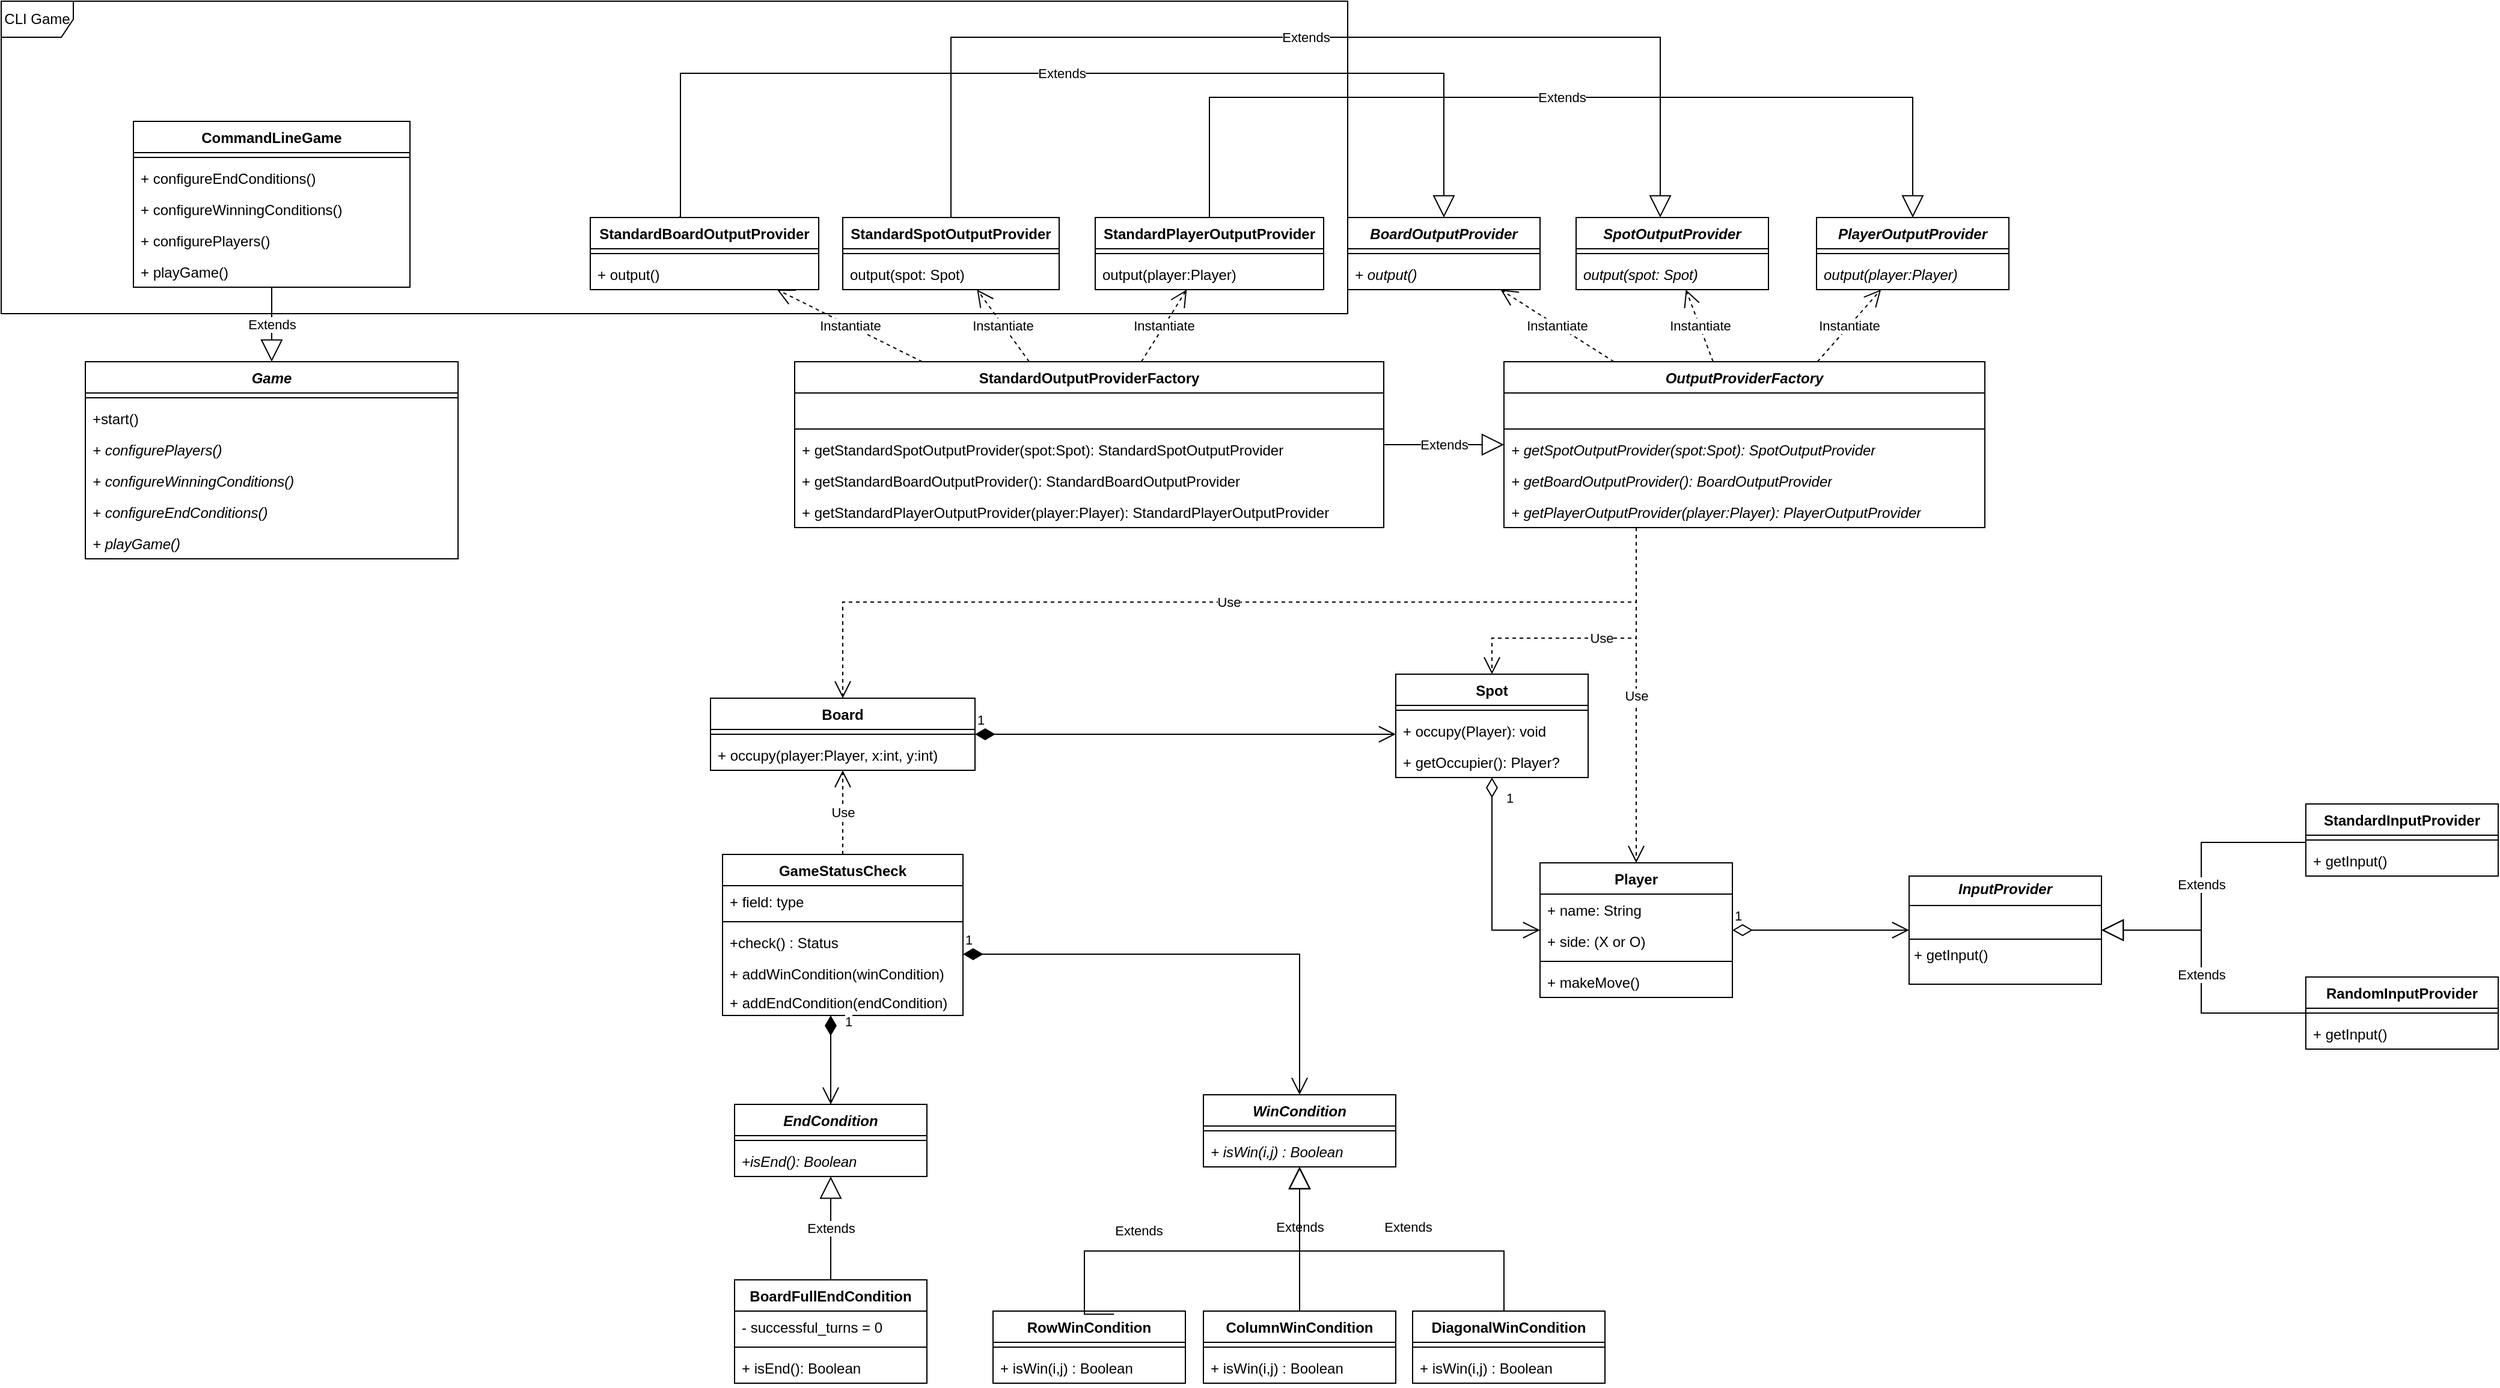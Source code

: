<mxfile version="28.2.5">
  <diagram name="Page-1" id="nBnB8ESOFdP3nqSMdFYE">
    <mxGraphModel dx="3145" dy="2549" grid="1" gridSize="10" guides="1" tooltips="1" connect="1" arrows="1" fold="1" page="1" pageScale="1" pageWidth="827" pageHeight="1169" math="0" shadow="0">
      <root>
        <mxCell id="0" />
        <mxCell id="1" parent="0" />
        <mxCell id="G8pX8vokH_YDN07invwG-1" value="Player" style="swimlane;fontStyle=1;align=center;verticalAlign=top;childLayout=stackLayout;horizontal=1;startSize=26;horizontalStack=0;resizeParent=1;resizeParentMax=0;resizeLast=0;collapsible=1;marginBottom=0;whiteSpace=wrap;html=1;" vertex="1" parent="1">
          <mxGeometry x="520" y="267" width="160" height="112" as="geometry" />
        </mxCell>
        <mxCell id="G8pX8vokH_YDN07invwG-133" value="+ name: String" style="text;strokeColor=none;fillColor=none;align=left;verticalAlign=top;spacingLeft=4;spacingRight=4;overflow=hidden;rotatable=0;points=[[0,0.5],[1,0.5]];portConstraint=eastwest;whiteSpace=wrap;html=1;" vertex="1" parent="G8pX8vokH_YDN07invwG-1">
          <mxGeometry y="26" width="160" height="26" as="geometry" />
        </mxCell>
        <mxCell id="G8pX8vokH_YDN07invwG-99" value="+ side: (X or O)" style="text;strokeColor=none;fillColor=none;align=left;verticalAlign=top;spacingLeft=4;spacingRight=4;overflow=hidden;rotatable=0;points=[[0,0.5],[1,0.5]];portConstraint=eastwest;whiteSpace=wrap;html=1;" vertex="1" parent="G8pX8vokH_YDN07invwG-1">
          <mxGeometry y="52" width="160" height="26" as="geometry" />
        </mxCell>
        <mxCell id="G8pX8vokH_YDN07invwG-3" value="" style="line;strokeWidth=1;fillColor=none;align=left;verticalAlign=middle;spacingTop=-1;spacingLeft=3;spacingRight=3;rotatable=0;labelPosition=right;points=[];portConstraint=eastwest;strokeColor=inherit;" vertex="1" parent="G8pX8vokH_YDN07invwG-1">
          <mxGeometry y="78" width="160" height="8" as="geometry" />
        </mxCell>
        <mxCell id="G8pX8vokH_YDN07invwG-4" value="+ makeMove()" style="text;strokeColor=none;fillColor=none;align=left;verticalAlign=top;spacingLeft=4;spacingRight=4;overflow=hidden;rotatable=0;points=[[0,0.5],[1,0.5]];portConstraint=eastwest;whiteSpace=wrap;html=1;" vertex="1" parent="G8pX8vokH_YDN07invwG-1">
          <mxGeometry y="86" width="160" height="26" as="geometry" />
        </mxCell>
        <mxCell id="G8pX8vokH_YDN07invwG-5" value="Board" style="swimlane;fontStyle=1;align=center;verticalAlign=top;childLayout=stackLayout;horizontal=1;startSize=26;horizontalStack=0;resizeParent=1;resizeParentMax=0;resizeLast=0;collapsible=1;marginBottom=0;whiteSpace=wrap;html=1;" vertex="1" parent="1">
          <mxGeometry x="-170" y="130" width="220" height="60" as="geometry" />
        </mxCell>
        <mxCell id="G8pX8vokH_YDN07invwG-7" value="" style="line;strokeWidth=1;fillColor=none;align=left;verticalAlign=middle;spacingTop=-1;spacingLeft=3;spacingRight=3;rotatable=0;labelPosition=right;points=[];portConstraint=eastwest;strokeColor=inherit;" vertex="1" parent="G8pX8vokH_YDN07invwG-5">
          <mxGeometry y="26" width="220" height="8" as="geometry" />
        </mxCell>
        <mxCell id="G8pX8vokH_YDN07invwG-8" value="+ occupy(player:Player, x:int, y:int)&amp;nbsp;" style="text;strokeColor=none;fillColor=none;align=left;verticalAlign=top;spacingLeft=4;spacingRight=4;overflow=hidden;rotatable=0;points=[[0,0.5],[1,0.5]];portConstraint=eastwest;whiteSpace=wrap;html=1;" vertex="1" parent="G8pX8vokH_YDN07invwG-5">
          <mxGeometry y="34" width="220" height="26" as="geometry" />
        </mxCell>
        <mxCell id="G8pX8vokH_YDN07invwG-9" value="Spot" style="swimlane;fontStyle=1;align=center;verticalAlign=top;childLayout=stackLayout;horizontal=1;startSize=26;horizontalStack=0;resizeParent=1;resizeParentMax=0;resizeLast=0;collapsible=1;marginBottom=0;whiteSpace=wrap;html=1;" vertex="1" parent="1">
          <mxGeometry x="400" y="110" width="160" height="86" as="geometry" />
        </mxCell>
        <mxCell id="G8pX8vokH_YDN07invwG-11" value="" style="line;strokeWidth=1;fillColor=none;align=left;verticalAlign=middle;spacingTop=-1;spacingLeft=3;spacingRight=3;rotatable=0;labelPosition=right;points=[];portConstraint=eastwest;strokeColor=inherit;" vertex="1" parent="G8pX8vokH_YDN07invwG-9">
          <mxGeometry y="26" width="160" height="8" as="geometry" />
        </mxCell>
        <mxCell id="G8pX8vokH_YDN07invwG-12" value="+ occupy(Player): void" style="text;strokeColor=none;fillColor=none;align=left;verticalAlign=top;spacingLeft=4;spacingRight=4;overflow=hidden;rotatable=0;points=[[0,0.5],[1,0.5]];portConstraint=eastwest;whiteSpace=wrap;html=1;" vertex="1" parent="G8pX8vokH_YDN07invwG-9">
          <mxGeometry y="34" width="160" height="26" as="geometry" />
        </mxCell>
        <mxCell id="G8pX8vokH_YDN07invwG-92" value="+ getOccupier(): Player?" style="text;strokeColor=none;fillColor=none;align=left;verticalAlign=top;spacingLeft=4;spacingRight=4;overflow=hidden;rotatable=0;points=[[0,0.5],[1,0.5]];portConstraint=eastwest;whiteSpace=wrap;html=1;" vertex="1" parent="G8pX8vokH_YDN07invwG-9">
          <mxGeometry y="60" width="160" height="26" as="geometry" />
        </mxCell>
        <mxCell id="G8pX8vokH_YDN07invwG-30" value="1" style="endArrow=open;html=1;endSize=12;startArrow=diamondThin;startSize=14;startFill=1;edgeStyle=orthogonalEdgeStyle;align=left;verticalAlign=bottom;rounded=0;" edge="1" parent="1" source="G8pX8vokH_YDN07invwG-5" target="G8pX8vokH_YDN07invwG-9">
          <mxGeometry x="-1" y="3" relative="1" as="geometry">
            <mxPoint x="364" y="70" as="sourcePoint" />
            <mxPoint x="524" y="70" as="targetPoint" />
            <Array as="points">
              <mxPoint x="490" y="160" />
              <mxPoint x="490" y="160" />
            </Array>
          </mxGeometry>
        </mxCell>
        <mxCell id="G8pX8vokH_YDN07invwG-33" value="1" style="endArrow=open;html=1;endSize=12;startArrow=diamondThin;startSize=14;startFill=0;edgeStyle=orthogonalEdgeStyle;align=left;verticalAlign=bottom;rounded=0;" edge="1" parent="1" source="G8pX8vokH_YDN07invwG-9" target="G8pX8vokH_YDN07invwG-1">
          <mxGeometry x="-0.691" y="10" relative="1" as="geometry">
            <mxPoint x="230" y="-102" as="sourcePoint" />
            <mxPoint x="390" y="-102" as="targetPoint" />
            <Array as="points">
              <mxPoint x="480" y="323" />
            </Array>
            <mxPoint as="offset" />
          </mxGeometry>
        </mxCell>
        <mxCell id="G8pX8vokH_YDN07invwG-72" value="&lt;i&gt;WinCondition&lt;/i&gt;" style="swimlane;fontStyle=1;align=center;verticalAlign=top;childLayout=stackLayout;horizontal=1;startSize=26;horizontalStack=0;resizeParent=1;resizeParentMax=0;resizeLast=0;collapsible=1;marginBottom=0;whiteSpace=wrap;html=1;" vertex="1" parent="1">
          <mxGeometry x="240" y="460" width="160" height="60" as="geometry" />
        </mxCell>
        <mxCell id="G8pX8vokH_YDN07invwG-73" value="" style="line;strokeWidth=1;fillColor=none;align=left;verticalAlign=middle;spacingTop=-1;spacingLeft=3;spacingRight=3;rotatable=0;labelPosition=right;points=[];portConstraint=eastwest;strokeColor=inherit;" vertex="1" parent="G8pX8vokH_YDN07invwG-72">
          <mxGeometry y="26" width="160" height="8" as="geometry" />
        </mxCell>
        <mxCell id="G8pX8vokH_YDN07invwG-74" value="&lt;i&gt;+ isWin(i,j) : Boolean&lt;/i&gt;" style="text;strokeColor=none;fillColor=none;align=left;verticalAlign=top;spacingLeft=4;spacingRight=4;overflow=hidden;rotatable=0;points=[[0,0.5],[1,0.5]];portConstraint=eastwest;whiteSpace=wrap;html=1;" vertex="1" parent="G8pX8vokH_YDN07invwG-72">
          <mxGeometry y="34" width="160" height="26" as="geometry" />
        </mxCell>
        <mxCell id="G8pX8vokH_YDN07invwG-75" value="RowWinCondition" style="swimlane;fontStyle=1;align=center;verticalAlign=top;childLayout=stackLayout;horizontal=1;startSize=26;horizontalStack=0;resizeParent=1;resizeParentMax=0;resizeLast=0;collapsible=1;marginBottom=0;whiteSpace=wrap;html=1;" vertex="1" parent="1">
          <mxGeometry x="65" y="640" width="160" height="60" as="geometry" />
        </mxCell>
        <mxCell id="G8pX8vokH_YDN07invwG-76" value="" style="line;strokeWidth=1;fillColor=none;align=left;verticalAlign=middle;spacingTop=-1;spacingLeft=3;spacingRight=3;rotatable=0;labelPosition=right;points=[];portConstraint=eastwest;strokeColor=inherit;" vertex="1" parent="G8pX8vokH_YDN07invwG-75">
          <mxGeometry y="26" width="160" height="8" as="geometry" />
        </mxCell>
        <mxCell id="G8pX8vokH_YDN07invwG-77" value="+ isWin(i,j) : Boolean" style="text;strokeColor=none;fillColor=none;align=left;verticalAlign=top;spacingLeft=4;spacingRight=4;overflow=hidden;rotatable=0;points=[[0,0.5],[1,0.5]];portConstraint=eastwest;whiteSpace=wrap;html=1;" vertex="1" parent="G8pX8vokH_YDN07invwG-75">
          <mxGeometry y="34" width="160" height="26" as="geometry" />
        </mxCell>
        <mxCell id="G8pX8vokH_YDN07invwG-78" value="ColumnWinCondition" style="swimlane;fontStyle=1;align=center;verticalAlign=top;childLayout=stackLayout;horizontal=1;startSize=26;horizontalStack=0;resizeParent=1;resizeParentMax=0;resizeLast=0;collapsible=1;marginBottom=0;whiteSpace=wrap;html=1;" vertex="1" parent="1">
          <mxGeometry x="240" y="640" width="160" height="60" as="geometry" />
        </mxCell>
        <mxCell id="G8pX8vokH_YDN07invwG-79" value="" style="line;strokeWidth=1;fillColor=none;align=left;verticalAlign=middle;spacingTop=-1;spacingLeft=3;spacingRight=3;rotatable=0;labelPosition=right;points=[];portConstraint=eastwest;strokeColor=inherit;" vertex="1" parent="G8pX8vokH_YDN07invwG-78">
          <mxGeometry y="26" width="160" height="8" as="geometry" />
        </mxCell>
        <mxCell id="G8pX8vokH_YDN07invwG-80" value="+ isWin(i,j) : Boolean" style="text;strokeColor=none;fillColor=none;align=left;verticalAlign=top;spacingLeft=4;spacingRight=4;overflow=hidden;rotatable=0;points=[[0,0.5],[1,0.5]];portConstraint=eastwest;whiteSpace=wrap;html=1;" vertex="1" parent="G8pX8vokH_YDN07invwG-78">
          <mxGeometry y="34" width="160" height="26" as="geometry" />
        </mxCell>
        <mxCell id="G8pX8vokH_YDN07invwG-81" value="DiagonalWinCondition" style="swimlane;fontStyle=1;align=center;verticalAlign=top;childLayout=stackLayout;horizontal=1;startSize=26;horizontalStack=0;resizeParent=1;resizeParentMax=0;resizeLast=0;collapsible=1;marginBottom=0;whiteSpace=wrap;html=1;" vertex="1" parent="1">
          <mxGeometry x="414" y="640" width="160" height="60" as="geometry" />
        </mxCell>
        <mxCell id="G8pX8vokH_YDN07invwG-82" value="" style="line;strokeWidth=1;fillColor=none;align=left;verticalAlign=middle;spacingTop=-1;spacingLeft=3;spacingRight=3;rotatable=0;labelPosition=right;points=[];portConstraint=eastwest;strokeColor=inherit;" vertex="1" parent="G8pX8vokH_YDN07invwG-81">
          <mxGeometry y="26" width="160" height="8" as="geometry" />
        </mxCell>
        <mxCell id="G8pX8vokH_YDN07invwG-83" value="+ isWin(i,j) : Boolean" style="text;strokeColor=none;fillColor=none;align=left;verticalAlign=top;spacingLeft=4;spacingRight=4;overflow=hidden;rotatable=0;points=[[0,0.5],[1,0.5]];portConstraint=eastwest;whiteSpace=wrap;html=1;" vertex="1" parent="G8pX8vokH_YDN07invwG-81">
          <mxGeometry y="34" width="160" height="26" as="geometry" />
        </mxCell>
        <mxCell id="G8pX8vokH_YDN07invwG-84" value="Extends" style="endArrow=block;endSize=16;endFill=0;html=1;rounded=0;edgeStyle=orthogonalEdgeStyle;" edge="1" parent="1" source="G8pX8vokH_YDN07invwG-81" target="G8pX8vokH_YDN07invwG-72">
          <mxGeometry x="-0.103" y="-20" width="160" relative="1" as="geometry">
            <mxPoint x="390" y="570" as="sourcePoint" />
            <mxPoint x="550" y="570" as="targetPoint" />
            <Array as="points">
              <mxPoint x="490" y="590" />
              <mxPoint x="320" y="590" />
            </Array>
            <mxPoint as="offset" />
          </mxGeometry>
        </mxCell>
        <mxCell id="G8pX8vokH_YDN07invwG-85" value="Extends" style="endArrow=block;endSize=16;endFill=0;html=1;rounded=0;edgeStyle=orthogonalEdgeStyle;" edge="1" parent="1" source="G8pX8vokH_YDN07invwG-78" target="G8pX8vokH_YDN07invwG-72">
          <mxGeometry x="0.167" width="160" relative="1" as="geometry">
            <mxPoint x="571" y="640" as="sourcePoint" />
            <mxPoint x="440" y="540" as="targetPoint" />
            <mxPoint as="offset" />
          </mxGeometry>
        </mxCell>
        <mxCell id="G8pX8vokH_YDN07invwG-86" value="Extends" style="endArrow=block;endSize=16;endFill=0;html=1;rounded=0;exitX=0.629;exitY=0.044;exitDx=0;exitDy=0;exitPerimeter=0;edgeStyle=orthogonalEdgeStyle;" edge="1" parent="1" source="G8pX8vokH_YDN07invwG-75" target="G8pX8vokH_YDN07invwG-72">
          <mxGeometry x="-0.249" y="17" width="160" relative="1" as="geometry">
            <mxPoint x="321" y="680" as="sourcePoint" />
            <mxPoint x="190" y="580" as="targetPoint" />
            <Array as="points">
              <mxPoint x="141" y="590" />
              <mxPoint x="320" y="590" />
            </Array>
            <mxPoint as="offset" />
          </mxGeometry>
        </mxCell>
        <mxCell id="G8pX8vokH_YDN07invwG-100" value="GameStatusCheck" style="swimlane;fontStyle=1;align=center;verticalAlign=top;childLayout=stackLayout;horizontal=1;startSize=26;horizontalStack=0;resizeParent=1;resizeParentMax=0;resizeLast=0;collapsible=1;marginBottom=0;whiteSpace=wrap;html=1;" vertex="1" parent="1">
          <mxGeometry x="-160" y="260" width="200" height="134" as="geometry" />
        </mxCell>
        <mxCell id="G8pX8vokH_YDN07invwG-101" value="+ field: type" style="text;strokeColor=none;fillColor=none;align=left;verticalAlign=top;spacingLeft=4;spacingRight=4;overflow=hidden;rotatable=0;points=[[0,0.5],[1,0.5]];portConstraint=eastwest;whiteSpace=wrap;html=1;" vertex="1" parent="G8pX8vokH_YDN07invwG-100">
          <mxGeometry y="26" width="200" height="26" as="geometry" />
        </mxCell>
        <mxCell id="G8pX8vokH_YDN07invwG-102" value="" style="line;strokeWidth=1;fillColor=none;align=left;verticalAlign=middle;spacingTop=-1;spacingLeft=3;spacingRight=3;rotatable=0;labelPosition=right;points=[];portConstraint=eastwest;strokeColor=inherit;" vertex="1" parent="G8pX8vokH_YDN07invwG-100">
          <mxGeometry y="52" width="200" height="8" as="geometry" />
        </mxCell>
        <mxCell id="G8pX8vokH_YDN07invwG-103" value="+check() : Status" style="text;strokeColor=none;fillColor=none;align=left;verticalAlign=top;spacingLeft=4;spacingRight=4;overflow=hidden;rotatable=0;points=[[0,0.5],[1,0.5]];portConstraint=eastwest;whiteSpace=wrap;html=1;" vertex="1" parent="G8pX8vokH_YDN07invwG-100">
          <mxGeometry y="60" width="200" height="26" as="geometry" />
        </mxCell>
        <mxCell id="G8pX8vokH_YDN07invwG-112" value="+ addWinCondition(winCondition)" style="text;strokeColor=none;fillColor=none;align=left;verticalAlign=top;spacingLeft=4;spacingRight=4;overflow=hidden;rotatable=0;points=[[0,0.5],[1,0.5]];portConstraint=eastwest;whiteSpace=wrap;html=1;" vertex="1" parent="G8pX8vokH_YDN07invwG-100">
          <mxGeometry y="86" width="200" height="24" as="geometry" />
        </mxCell>
        <mxCell id="G8pX8vokH_YDN07invwG-113" value="+ addEndCondition(endCondition)" style="text;strokeColor=none;fillColor=none;align=left;verticalAlign=top;spacingLeft=4;spacingRight=4;overflow=hidden;rotatable=0;points=[[0,0.5],[1,0.5]];portConstraint=eastwest;whiteSpace=wrap;html=1;" vertex="1" parent="G8pX8vokH_YDN07invwG-100">
          <mxGeometry y="110" width="200" height="24" as="geometry" />
        </mxCell>
        <mxCell id="G8pX8vokH_YDN07invwG-104" value="1" style="endArrow=open;html=1;endSize=12;startArrow=diamondThin;startSize=14;startFill=1;edgeStyle=orthogonalEdgeStyle;align=left;verticalAlign=bottom;rounded=0;" edge="1" parent="1" source="G8pX8vokH_YDN07invwG-100" target="G8pX8vokH_YDN07invwG-72">
          <mxGeometry x="-1" y="3" relative="1" as="geometry">
            <mxPoint x="500" y="690" as="sourcePoint" />
            <mxPoint x="660" y="690" as="targetPoint" />
            <Array as="points">
              <mxPoint x="320" y="343" />
            </Array>
          </mxGeometry>
        </mxCell>
        <mxCell id="G8pX8vokH_YDN07invwG-105" value="&lt;i&gt;EndCondition&lt;/i&gt;" style="swimlane;fontStyle=1;align=center;verticalAlign=top;childLayout=stackLayout;horizontal=1;startSize=26;horizontalStack=0;resizeParent=1;resizeParentMax=0;resizeLast=0;collapsible=1;marginBottom=0;whiteSpace=wrap;html=1;" vertex="1" parent="1">
          <mxGeometry x="-150" y="468" width="160" height="60" as="geometry" />
        </mxCell>
        <mxCell id="G8pX8vokH_YDN07invwG-107" value="" style="line;strokeWidth=1;fillColor=none;align=left;verticalAlign=middle;spacingTop=-1;spacingLeft=3;spacingRight=3;rotatable=0;labelPosition=right;points=[];portConstraint=eastwest;strokeColor=inherit;" vertex="1" parent="G8pX8vokH_YDN07invwG-105">
          <mxGeometry y="26" width="160" height="8" as="geometry" />
        </mxCell>
        <mxCell id="G8pX8vokH_YDN07invwG-108" value="&lt;i&gt;+isEnd(): Boolean&lt;/i&gt;" style="text;strokeColor=none;fillColor=none;align=left;verticalAlign=top;spacingLeft=4;spacingRight=4;overflow=hidden;rotatable=0;points=[[0,0.5],[1,0.5]];portConstraint=eastwest;whiteSpace=wrap;html=1;" vertex="1" parent="G8pX8vokH_YDN07invwG-105">
          <mxGeometry y="34" width="160" height="26" as="geometry" />
        </mxCell>
        <mxCell id="G8pX8vokH_YDN07invwG-109" value="1" style="endArrow=open;html=1;endSize=12;startArrow=diamondThin;startSize=14;startFill=1;edgeStyle=orthogonalEdgeStyle;align=left;verticalAlign=bottom;rounded=0;" edge="1" parent="1" target="G8pX8vokH_YDN07invwG-105">
          <mxGeometry x="-0.589" y="10" relative="1" as="geometry">
            <mxPoint x="-70" y="394" as="sourcePoint" />
            <mxPoint x="260" y="310" as="targetPoint" />
            <Array as="points">
              <mxPoint x="-70" y="440" />
              <mxPoint x="-70" y="440" />
            </Array>
            <mxPoint y="-1" as="offset" />
          </mxGeometry>
        </mxCell>
        <mxCell id="G8pX8vokH_YDN07invwG-114" value="Use" style="endArrow=open;endSize=12;dashed=1;html=1;rounded=0;edgeStyle=orthogonalEdgeStyle;" edge="1" parent="1" source="G8pX8vokH_YDN07invwG-100" target="G8pX8vokH_YDN07invwG-5">
          <mxGeometry width="160" relative="1" as="geometry">
            <mxPoint x="-160" y="240" as="sourcePoint" />
            <mxPoint x="570" y="550" as="targetPoint" />
            <Array as="points" />
          </mxGeometry>
        </mxCell>
        <mxCell id="G8pX8vokH_YDN07invwG-116" value="BoardFullEndCondition" style="swimlane;fontStyle=1;align=center;verticalAlign=top;childLayout=stackLayout;horizontal=1;startSize=26;horizontalStack=0;resizeParent=1;resizeParentMax=0;resizeLast=0;collapsible=1;marginBottom=0;whiteSpace=wrap;html=1;" vertex="1" parent="1">
          <mxGeometry x="-150" y="614" width="160" height="86" as="geometry" />
        </mxCell>
        <mxCell id="G8pX8vokH_YDN07invwG-120" value="- successful_turns = 0" style="text;strokeColor=none;fillColor=none;align=left;verticalAlign=top;spacingLeft=4;spacingRight=4;overflow=hidden;rotatable=0;points=[[0,0.5],[1,0.5]];portConstraint=eastwest;whiteSpace=wrap;html=1;" vertex="1" parent="G8pX8vokH_YDN07invwG-116">
          <mxGeometry y="26" width="160" height="26" as="geometry" />
        </mxCell>
        <mxCell id="G8pX8vokH_YDN07invwG-118" value="" style="line;strokeWidth=1;fillColor=none;align=left;verticalAlign=middle;spacingTop=-1;spacingLeft=3;spacingRight=3;rotatable=0;labelPosition=right;points=[];portConstraint=eastwest;strokeColor=inherit;" vertex="1" parent="G8pX8vokH_YDN07invwG-116">
          <mxGeometry y="52" width="160" height="8" as="geometry" />
        </mxCell>
        <mxCell id="G8pX8vokH_YDN07invwG-119" value="+ isEnd(): Boolean" style="text;strokeColor=none;fillColor=none;align=left;verticalAlign=top;spacingLeft=4;spacingRight=4;overflow=hidden;rotatable=0;points=[[0,0.5],[1,0.5]];portConstraint=eastwest;whiteSpace=wrap;html=1;" vertex="1" parent="G8pX8vokH_YDN07invwG-116">
          <mxGeometry y="60" width="160" height="26" as="geometry" />
        </mxCell>
        <mxCell id="G8pX8vokH_YDN07invwG-121" value="Extends" style="endArrow=block;endSize=16;endFill=0;html=1;rounded=0;" edge="1" parent="1" source="G8pX8vokH_YDN07invwG-116" target="G8pX8vokH_YDN07invwG-105">
          <mxGeometry width="160" relative="1" as="geometry">
            <mxPoint x="-34" y="808" as="sourcePoint" />
            <mxPoint x="-140" y="708" as="targetPoint" />
          </mxGeometry>
        </mxCell>
        <mxCell id="G8pX8vokH_YDN07invwG-122" value="&lt;p style=&quot;margin:0px;margin-top:4px;text-align:center;&quot;&gt;&lt;b&gt;&lt;i&gt;InputProvider&lt;/i&gt;&lt;/b&gt;&lt;/p&gt;&lt;hr size=&quot;1&quot; style=&quot;border-style:solid;&quot;&gt;&lt;p style=&quot;margin:0px;margin-left:4px;&quot;&gt;&lt;br&gt;&lt;/p&gt;&lt;hr size=&quot;1&quot; style=&quot;border-style:solid;&quot;&gt;&lt;p style=&quot;margin:0px;margin-left:4px;&quot;&gt;+ getInput()&lt;/p&gt;" style="verticalAlign=top;align=left;overflow=fill;html=1;whiteSpace=wrap;" vertex="1" parent="1">
          <mxGeometry x="827" y="278" width="160" height="90" as="geometry" />
        </mxCell>
        <mxCell id="G8pX8vokH_YDN07invwG-123" value="1" style="endArrow=open;html=1;endSize=12;startArrow=diamondThin;startSize=14;startFill=0;edgeStyle=orthogonalEdgeStyle;align=left;verticalAlign=bottom;rounded=0;" edge="1" parent="1" source="G8pX8vokH_YDN07invwG-1" target="G8pX8vokH_YDN07invwG-122">
          <mxGeometry x="-1" y="3" relative="1" as="geometry">
            <mxPoint x="440" y="430" as="sourcePoint" />
            <mxPoint x="600" y="430" as="targetPoint" />
          </mxGeometry>
        </mxCell>
        <mxCell id="G8pX8vokH_YDN07invwG-126" value="Extends" style="endArrow=block;endSize=16;endFill=0;html=1;rounded=0;edgeStyle=orthogonalEdgeStyle;" edge="1" parent="1" source="G8pX8vokH_YDN07invwG-211" target="G8pX8vokH_YDN07invwG-122">
          <mxGeometry width="160" relative="1" as="geometry">
            <mxPoint x="1190" y="210" as="sourcePoint" />
            <mxPoint x="1020" y="314.0" as="targetPoint" />
            <Array as="points">
              <mxPoint x="1070" y="250" />
              <mxPoint x="1070" y="323" />
            </Array>
          </mxGeometry>
        </mxCell>
        <mxCell id="G8pX8vokH_YDN07invwG-127" value="RandomInputProvider" style="swimlane;fontStyle=1;align=center;verticalAlign=top;childLayout=stackLayout;horizontal=1;startSize=26;horizontalStack=0;resizeParent=1;resizeParentMax=0;resizeLast=0;collapsible=1;marginBottom=0;whiteSpace=wrap;html=1;" vertex="1" parent="1">
          <mxGeometry x="1157" y="362" width="160" height="60" as="geometry" />
        </mxCell>
        <mxCell id="G8pX8vokH_YDN07invwG-129" value="" style="line;strokeWidth=1;fillColor=none;align=left;verticalAlign=middle;spacingTop=-1;spacingLeft=3;spacingRight=3;rotatable=0;labelPosition=right;points=[];portConstraint=eastwest;strokeColor=inherit;" vertex="1" parent="G8pX8vokH_YDN07invwG-127">
          <mxGeometry y="26" width="160" height="8" as="geometry" />
        </mxCell>
        <mxCell id="G8pX8vokH_YDN07invwG-130" value="+ getInput()" style="text;strokeColor=none;fillColor=none;align=left;verticalAlign=top;spacingLeft=4;spacingRight=4;overflow=hidden;rotatable=0;points=[[0,0.5],[1,0.5]];portConstraint=eastwest;whiteSpace=wrap;html=1;" vertex="1" parent="G8pX8vokH_YDN07invwG-127">
          <mxGeometry y="34" width="160" height="26" as="geometry" />
        </mxCell>
        <mxCell id="G8pX8vokH_YDN07invwG-131" value="Extends" style="endArrow=block;endSize=16;endFill=0;html=1;rounded=0;edgeStyle=orthogonalEdgeStyle;" edge="1" parent="1" source="G8pX8vokH_YDN07invwG-127" target="G8pX8vokH_YDN07invwG-122">
          <mxGeometry width="160" relative="1" as="geometry">
            <mxPoint x="1151" y="220" as="sourcePoint" />
            <mxPoint x="1047" y="288" as="targetPoint" />
            <Array as="points">
              <mxPoint x="1070" y="392" />
              <mxPoint x="1070" y="323" />
            </Array>
          </mxGeometry>
        </mxCell>
        <mxCell id="G8pX8vokH_YDN07invwG-158" value="&lt;i&gt;OutputProviderFactory&lt;/i&gt;" style="swimlane;fontStyle=1;align=center;verticalAlign=top;childLayout=stackLayout;horizontal=1;startSize=26;horizontalStack=0;resizeParent=1;resizeParentMax=0;resizeLast=0;collapsible=1;marginBottom=0;whiteSpace=wrap;html=1;" vertex="1" parent="1">
          <mxGeometry x="490" y="-150" width="400" height="138" as="geometry" />
        </mxCell>
        <mxCell id="G8pX8vokH_YDN07invwG-159" value="&lt;div&gt;&lt;br&gt;&lt;/div&gt;" style="text;strokeColor=none;fillColor=none;align=left;verticalAlign=top;spacingLeft=4;spacingRight=4;overflow=hidden;rotatable=0;points=[[0,0.5],[1,0.5]];portConstraint=eastwest;whiteSpace=wrap;html=1;" vertex="1" parent="G8pX8vokH_YDN07invwG-158">
          <mxGeometry y="26" width="400" height="26" as="geometry" />
        </mxCell>
        <mxCell id="G8pX8vokH_YDN07invwG-160" value="" style="line;strokeWidth=1;fillColor=none;align=left;verticalAlign=middle;spacingTop=-1;spacingLeft=3;spacingRight=3;rotatable=0;labelPosition=right;points=[];portConstraint=eastwest;strokeColor=inherit;" vertex="1" parent="G8pX8vokH_YDN07invwG-158">
          <mxGeometry y="52" width="400" height="8" as="geometry" />
        </mxCell>
        <mxCell id="G8pX8vokH_YDN07invwG-161" value="&lt;i&gt;+ getSpotOutputProvider(spot:Spot): SpotOutputProvider&lt;/i&gt;" style="text;strokeColor=none;fillColor=none;align=left;verticalAlign=top;spacingLeft=4;spacingRight=4;overflow=hidden;rotatable=0;points=[[0,0.5],[1,0.5]];portConstraint=eastwest;whiteSpace=wrap;html=1;" vertex="1" parent="G8pX8vokH_YDN07invwG-158">
          <mxGeometry y="60" width="400" height="26" as="geometry" />
        </mxCell>
        <mxCell id="G8pX8vokH_YDN07invwG-162" value="&lt;i&gt;+ getBoardOutputProvider(): BoardOutputProvider&lt;/i&gt;" style="text;strokeColor=none;fillColor=none;align=left;verticalAlign=top;spacingLeft=4;spacingRight=4;overflow=hidden;rotatable=0;points=[[0,0.5],[1,0.5]];portConstraint=eastwest;whiteSpace=wrap;html=1;" vertex="1" parent="G8pX8vokH_YDN07invwG-158">
          <mxGeometry y="86" width="400" height="26" as="geometry" />
        </mxCell>
        <mxCell id="G8pX8vokH_YDN07invwG-163" value="&lt;i&gt;+ getPlayerOutputProvider(player:Player): PlayerOutputProvider&lt;/i&gt;" style="text;strokeColor=none;fillColor=none;align=left;verticalAlign=top;spacingLeft=4;spacingRight=4;overflow=hidden;rotatable=0;points=[[0,0.5],[1,0.5]];portConstraint=eastwest;whiteSpace=wrap;html=1;" vertex="1" parent="G8pX8vokH_YDN07invwG-158">
          <mxGeometry y="112" width="400" height="26" as="geometry" />
        </mxCell>
        <mxCell id="G8pX8vokH_YDN07invwG-164" value="&lt;i&gt;BoardOutputProvider&lt;/i&gt;" style="swimlane;fontStyle=1;align=center;verticalAlign=top;childLayout=stackLayout;horizontal=1;startSize=26;horizontalStack=0;resizeParent=1;resizeParentMax=0;resizeLast=0;collapsible=1;marginBottom=0;whiteSpace=wrap;html=1;" vertex="1" parent="1">
          <mxGeometry x="360" y="-270" width="160" height="60" as="geometry" />
        </mxCell>
        <mxCell id="G8pX8vokH_YDN07invwG-165" value="" style="line;strokeWidth=1;fillColor=none;align=left;verticalAlign=middle;spacingTop=-1;spacingLeft=3;spacingRight=3;rotatable=0;labelPosition=right;points=[];portConstraint=eastwest;strokeColor=inherit;" vertex="1" parent="G8pX8vokH_YDN07invwG-164">
          <mxGeometry y="26" width="160" height="8" as="geometry" />
        </mxCell>
        <mxCell id="G8pX8vokH_YDN07invwG-166" value="+ output()" style="text;strokeColor=none;fillColor=none;align=left;verticalAlign=top;spacingLeft=4;spacingRight=4;overflow=hidden;rotatable=0;points=[[0,0.5],[1,0.5]];portConstraint=eastwest;whiteSpace=wrap;html=1;fontStyle=2" vertex="1" parent="G8pX8vokH_YDN07invwG-164">
          <mxGeometry y="34" width="160" height="26" as="geometry" />
        </mxCell>
        <mxCell id="G8pX8vokH_YDN07invwG-167" value="&lt;i&gt;SpotOutputProvider&lt;/i&gt;" style="swimlane;fontStyle=1;align=center;verticalAlign=top;childLayout=stackLayout;horizontal=1;startSize=26;horizontalStack=0;resizeParent=1;resizeParentMax=0;resizeLast=0;collapsible=1;marginBottom=0;whiteSpace=wrap;html=1;" vertex="1" parent="1">
          <mxGeometry x="550" y="-270" width="160" height="60" as="geometry" />
        </mxCell>
        <mxCell id="G8pX8vokH_YDN07invwG-168" value="" style="line;strokeWidth=1;fillColor=none;align=left;verticalAlign=middle;spacingTop=-1;spacingLeft=3;spacingRight=3;rotatable=0;labelPosition=right;points=[];portConstraint=eastwest;strokeColor=inherit;" vertex="1" parent="G8pX8vokH_YDN07invwG-167">
          <mxGeometry y="26" width="160" height="8" as="geometry" />
        </mxCell>
        <mxCell id="G8pX8vokH_YDN07invwG-169" value="output(spot: Spot)" style="text;strokeColor=none;fillColor=none;align=left;verticalAlign=top;spacingLeft=4;spacingRight=4;overflow=hidden;rotatable=0;points=[[0,0.5],[1,0.5]];portConstraint=eastwest;whiteSpace=wrap;html=1;fontStyle=2" vertex="1" parent="G8pX8vokH_YDN07invwG-167">
          <mxGeometry y="34" width="160" height="26" as="geometry" />
        </mxCell>
        <mxCell id="G8pX8vokH_YDN07invwG-170" value="&lt;i&gt;PlayerOutputProvider&lt;/i&gt;" style="swimlane;fontStyle=1;align=center;verticalAlign=top;childLayout=stackLayout;horizontal=1;startSize=26;horizontalStack=0;resizeParent=1;resizeParentMax=0;resizeLast=0;collapsible=1;marginBottom=0;whiteSpace=wrap;html=1;" vertex="1" parent="1">
          <mxGeometry x="750" y="-270" width="160" height="60" as="geometry" />
        </mxCell>
        <mxCell id="G8pX8vokH_YDN07invwG-171" value="" style="line;strokeWidth=1;fillColor=none;align=left;verticalAlign=middle;spacingTop=-1;spacingLeft=3;spacingRight=3;rotatable=0;labelPosition=right;points=[];portConstraint=eastwest;strokeColor=inherit;" vertex="1" parent="G8pX8vokH_YDN07invwG-170">
          <mxGeometry y="26" width="160" height="8" as="geometry" />
        </mxCell>
        <mxCell id="G8pX8vokH_YDN07invwG-172" value="output(player:Player)" style="text;strokeColor=none;fillColor=none;align=left;verticalAlign=top;spacingLeft=4;spacingRight=4;overflow=hidden;rotatable=0;points=[[0,0.5],[1,0.5]];portConstraint=eastwest;whiteSpace=wrap;html=1;fontStyle=2" vertex="1" parent="G8pX8vokH_YDN07invwG-170">
          <mxGeometry y="34" width="160" height="26" as="geometry" />
        </mxCell>
        <mxCell id="G8pX8vokH_YDN07invwG-173" value="Instantiate" style="endArrow=open;endSize=12;dashed=1;html=1;rounded=0;" edge="1" parent="1" source="G8pX8vokH_YDN07invwG-158" target="G8pX8vokH_YDN07invwG-164">
          <mxGeometry width="160" relative="1" as="geometry">
            <mxPoint x="370" y="70" as="sourcePoint" />
            <mxPoint x="530" y="70" as="targetPoint" />
          </mxGeometry>
        </mxCell>
        <mxCell id="G8pX8vokH_YDN07invwG-174" value="Instantiate" style="endArrow=open;endSize=12;dashed=1;html=1;rounded=0;" edge="1" parent="1" source="G8pX8vokH_YDN07invwG-158" target="G8pX8vokH_YDN07invwG-167">
          <mxGeometry width="160" relative="1" as="geometry">
            <mxPoint x="685" y="-100" as="sourcePoint" />
            <mxPoint x="590" y="-160" as="targetPoint" />
          </mxGeometry>
        </mxCell>
        <mxCell id="G8pX8vokH_YDN07invwG-175" value="Instantiate" style="endArrow=open;endSize=12;dashed=1;html=1;rounded=0;" edge="1" parent="1" source="G8pX8vokH_YDN07invwG-158" target="G8pX8vokH_YDN07invwG-170">
          <mxGeometry width="160" relative="1" as="geometry">
            <mxPoint x="825" y="-120" as="sourcePoint" />
            <mxPoint x="730" y="-180" as="targetPoint" />
          </mxGeometry>
        </mxCell>
        <mxCell id="G8pX8vokH_YDN07invwG-183" value="StandardOutputProviderFactory" style="swimlane;fontStyle=1;align=center;verticalAlign=top;childLayout=stackLayout;horizontal=1;startSize=26;horizontalStack=0;resizeParent=1;resizeParentMax=0;resizeLast=0;collapsible=1;marginBottom=0;whiteSpace=wrap;html=1;" vertex="1" parent="1">
          <mxGeometry x="-100" y="-150" width="490" height="138" as="geometry" />
        </mxCell>
        <mxCell id="G8pX8vokH_YDN07invwG-184" value="&lt;div&gt;&lt;br&gt;&lt;/div&gt;" style="text;strokeColor=none;fillColor=none;align=left;verticalAlign=top;spacingLeft=4;spacingRight=4;overflow=hidden;rotatable=0;points=[[0,0.5],[1,0.5]];portConstraint=eastwest;whiteSpace=wrap;html=1;" vertex="1" parent="G8pX8vokH_YDN07invwG-183">
          <mxGeometry y="26" width="490" height="26" as="geometry" />
        </mxCell>
        <mxCell id="G8pX8vokH_YDN07invwG-185" value="" style="line;strokeWidth=1;fillColor=none;align=left;verticalAlign=middle;spacingTop=-1;spacingLeft=3;spacingRight=3;rotatable=0;labelPosition=right;points=[];portConstraint=eastwest;strokeColor=inherit;" vertex="1" parent="G8pX8vokH_YDN07invwG-183">
          <mxGeometry y="52" width="490" height="8" as="geometry" />
        </mxCell>
        <mxCell id="G8pX8vokH_YDN07invwG-186" value="+ getStandardSpotOutputProvider(spot:Spot): StandardSpotOutputProvider" style="text;strokeColor=none;fillColor=none;align=left;verticalAlign=top;spacingLeft=4;spacingRight=4;overflow=hidden;rotatable=0;points=[[0,0.5],[1,0.5]];portConstraint=eastwest;whiteSpace=wrap;html=1;" vertex="1" parent="G8pX8vokH_YDN07invwG-183">
          <mxGeometry y="60" width="490" height="26" as="geometry" />
        </mxCell>
        <mxCell id="G8pX8vokH_YDN07invwG-187" value="+ getStandardBoardOutputProvider(): StandardBoardOutputProvider" style="text;strokeColor=none;fillColor=none;align=left;verticalAlign=top;spacingLeft=4;spacingRight=4;overflow=hidden;rotatable=0;points=[[0,0.5],[1,0.5]];portConstraint=eastwest;whiteSpace=wrap;html=1;" vertex="1" parent="G8pX8vokH_YDN07invwG-183">
          <mxGeometry y="86" width="490" height="26" as="geometry" />
        </mxCell>
        <mxCell id="G8pX8vokH_YDN07invwG-188" value="+ getStandardPlayerOutputProvider(player:Player): StandardPlayerOutputProvider" style="text;strokeColor=none;fillColor=none;align=left;verticalAlign=top;spacingLeft=4;spacingRight=4;overflow=hidden;rotatable=0;points=[[0,0.5],[1,0.5]];portConstraint=eastwest;whiteSpace=wrap;html=1;" vertex="1" parent="G8pX8vokH_YDN07invwG-183">
          <mxGeometry y="112" width="490" height="26" as="geometry" />
        </mxCell>
        <mxCell id="G8pX8vokH_YDN07invwG-189" value="StandardBoardOutputProvider" style="swimlane;fontStyle=1;align=center;verticalAlign=top;childLayout=stackLayout;horizontal=1;startSize=26;horizontalStack=0;resizeParent=1;resizeParentMax=0;resizeLast=0;collapsible=1;marginBottom=0;whiteSpace=wrap;html=1;" vertex="1" parent="1">
          <mxGeometry x="-270" y="-270" width="190" height="60" as="geometry" />
        </mxCell>
        <mxCell id="G8pX8vokH_YDN07invwG-190" value="" style="line;strokeWidth=1;fillColor=none;align=left;verticalAlign=middle;spacingTop=-1;spacingLeft=3;spacingRight=3;rotatable=0;labelPosition=right;points=[];portConstraint=eastwest;strokeColor=inherit;" vertex="1" parent="G8pX8vokH_YDN07invwG-189">
          <mxGeometry y="26" width="190" height="8" as="geometry" />
        </mxCell>
        <mxCell id="G8pX8vokH_YDN07invwG-191" value="&lt;span style=&quot;font-style: normal;&quot;&gt;+ output()&lt;/span&gt;" style="text;strokeColor=none;fillColor=none;align=left;verticalAlign=top;spacingLeft=4;spacingRight=4;overflow=hidden;rotatable=0;points=[[0,0.5],[1,0.5]];portConstraint=eastwest;whiteSpace=wrap;html=1;fontStyle=2" vertex="1" parent="G8pX8vokH_YDN07invwG-189">
          <mxGeometry y="34" width="190" height="26" as="geometry" />
        </mxCell>
        <mxCell id="G8pX8vokH_YDN07invwG-192" value="StandardSpotOutputProvider" style="swimlane;fontStyle=1;align=center;verticalAlign=top;childLayout=stackLayout;horizontal=1;startSize=26;horizontalStack=0;resizeParent=1;resizeParentMax=0;resizeLast=0;collapsible=1;marginBottom=0;whiteSpace=wrap;html=1;" vertex="1" parent="1">
          <mxGeometry x="-60" y="-270" width="180" height="60" as="geometry" />
        </mxCell>
        <mxCell id="G8pX8vokH_YDN07invwG-193" value="" style="line;strokeWidth=1;fillColor=none;align=left;verticalAlign=middle;spacingTop=-1;spacingLeft=3;spacingRight=3;rotatable=0;labelPosition=right;points=[];portConstraint=eastwest;strokeColor=inherit;" vertex="1" parent="G8pX8vokH_YDN07invwG-192">
          <mxGeometry y="26" width="180" height="8" as="geometry" />
        </mxCell>
        <mxCell id="G8pX8vokH_YDN07invwG-194" value="&lt;span style=&quot;font-style: normal;&quot;&gt;output(spot: Spot)&lt;/span&gt;" style="text;strokeColor=none;fillColor=none;align=left;verticalAlign=top;spacingLeft=4;spacingRight=4;overflow=hidden;rotatable=0;points=[[0,0.5],[1,0.5]];portConstraint=eastwest;whiteSpace=wrap;html=1;fontStyle=2" vertex="1" parent="G8pX8vokH_YDN07invwG-192">
          <mxGeometry y="34" width="180" height="26" as="geometry" />
        </mxCell>
        <mxCell id="G8pX8vokH_YDN07invwG-195" value="StandardPlayerOutputProvider" style="swimlane;fontStyle=1;align=center;verticalAlign=top;childLayout=stackLayout;horizontal=1;startSize=26;horizontalStack=0;resizeParent=1;resizeParentMax=0;resizeLast=0;collapsible=1;marginBottom=0;whiteSpace=wrap;html=1;" vertex="1" parent="1">
          <mxGeometry x="150" y="-270" width="190" height="60" as="geometry" />
        </mxCell>
        <mxCell id="G8pX8vokH_YDN07invwG-196" value="" style="line;strokeWidth=1;fillColor=none;align=left;verticalAlign=middle;spacingTop=-1;spacingLeft=3;spacingRight=3;rotatable=0;labelPosition=right;points=[];portConstraint=eastwest;strokeColor=inherit;" vertex="1" parent="G8pX8vokH_YDN07invwG-195">
          <mxGeometry y="26" width="190" height="8" as="geometry" />
        </mxCell>
        <mxCell id="G8pX8vokH_YDN07invwG-197" value="output(player:Player)" style="text;strokeColor=none;fillColor=none;align=left;verticalAlign=top;spacingLeft=4;spacingRight=4;overflow=hidden;rotatable=0;points=[[0,0.5],[1,0.5]];portConstraint=eastwest;whiteSpace=wrap;html=1;fontStyle=0" vertex="1" parent="G8pX8vokH_YDN07invwG-195">
          <mxGeometry y="34" width="190" height="26" as="geometry" />
        </mxCell>
        <mxCell id="G8pX8vokH_YDN07invwG-198" value="Instantiate" style="endArrow=open;endSize=12;dashed=1;html=1;rounded=0;" edge="1" parent="1" source="G8pX8vokH_YDN07invwG-183" target="G8pX8vokH_YDN07invwG-189">
          <mxGeometry width="160" relative="1" as="geometry">
            <mxPoint x="-220" y="70" as="sourcePoint" />
            <mxPoint x="-60" y="70" as="targetPoint" />
          </mxGeometry>
        </mxCell>
        <mxCell id="G8pX8vokH_YDN07invwG-199" value="Instantiate" style="endArrow=open;endSize=12;dashed=1;html=1;rounded=0;" edge="1" parent="1" source="G8pX8vokH_YDN07invwG-183" target="G8pX8vokH_YDN07invwG-192">
          <mxGeometry width="160" relative="1" as="geometry">
            <mxPoint x="95" y="-100" as="sourcePoint" />
            <mxPoint y="-160" as="targetPoint" />
          </mxGeometry>
        </mxCell>
        <mxCell id="G8pX8vokH_YDN07invwG-200" value="Instantiate" style="endArrow=open;endSize=12;dashed=1;html=1;rounded=0;" edge="1" parent="1" source="G8pX8vokH_YDN07invwG-183" target="G8pX8vokH_YDN07invwG-195">
          <mxGeometry width="160" relative="1" as="geometry">
            <mxPoint x="235" y="-120" as="sourcePoint" />
            <mxPoint x="140" y="-180" as="targetPoint" />
          </mxGeometry>
        </mxCell>
        <mxCell id="G8pX8vokH_YDN07invwG-201" value="Extends" style="endArrow=block;endSize=16;endFill=0;html=1;rounded=0;" edge="1" parent="1" source="G8pX8vokH_YDN07invwG-183" target="G8pX8vokH_YDN07invwG-158">
          <mxGeometry width="160" relative="1" as="geometry">
            <mxPoint x="370" y="70" as="sourcePoint" />
            <mxPoint x="530" y="70" as="targetPoint" />
          </mxGeometry>
        </mxCell>
        <mxCell id="G8pX8vokH_YDN07invwG-202" value="Extends" style="endArrow=block;endSize=16;endFill=0;html=1;rounded=0;edgeStyle=orthogonalEdgeStyle;" edge="1" parent="1" source="G8pX8vokH_YDN07invwG-195" target="G8pX8vokH_YDN07invwG-170">
          <mxGeometry width="160" relative="1" as="geometry">
            <mxPoint x="370" y="70" as="sourcePoint" />
            <mxPoint x="530" y="70" as="targetPoint" />
            <Array as="points">
              <mxPoint x="245" y="-370" />
              <mxPoint x="830" y="-370" />
            </Array>
          </mxGeometry>
        </mxCell>
        <mxCell id="G8pX8vokH_YDN07invwG-203" value="Extends" style="endArrow=block;endSize=16;endFill=0;html=1;rounded=0;edgeStyle=orthogonalEdgeStyle;" edge="1" parent="1" source="G8pX8vokH_YDN07invwG-192" target="G8pX8vokH_YDN07invwG-167">
          <mxGeometry width="160" relative="1" as="geometry">
            <mxPoint x="280" y="-270" as="sourcePoint" />
            <mxPoint x="865" y="-270" as="targetPoint" />
            <Array as="points">
              <mxPoint x="30" y="-420" />
              <mxPoint x="620" y="-420" />
            </Array>
          </mxGeometry>
        </mxCell>
        <mxCell id="G8pX8vokH_YDN07invwG-204" value="Extends" style="endArrow=block;endSize=16;endFill=0;html=1;rounded=0;edgeStyle=orthogonalEdgeStyle;exitX=0.386;exitY=-0.005;exitDx=0;exitDy=0;exitPerimeter=0;" edge="1" parent="1" source="G8pX8vokH_YDN07invwG-189" target="G8pX8vokH_YDN07invwG-164">
          <mxGeometry width="160" relative="1" as="geometry">
            <mxPoint x="-195.08" y="-290" as="sourcePoint" />
            <mxPoint x="389.92" y="-290" as="targetPoint" />
            <Array as="points">
              <mxPoint x="-195" y="-270" />
              <mxPoint x="-195" y="-390" />
              <mxPoint x="440" y="-390" />
            </Array>
          </mxGeometry>
        </mxCell>
        <mxCell id="G8pX8vokH_YDN07invwG-207" value="Use" style="endArrow=open;endSize=12;dashed=1;html=1;rounded=0;edgeStyle=orthogonalEdgeStyle;" edge="1" parent="1" source="G8pX8vokH_YDN07invwG-158" target="G8pX8vokH_YDN07invwG-5">
          <mxGeometry width="160" relative="1" as="geometry">
            <mxPoint x="260" as="sourcePoint" />
            <mxPoint x="420" as="targetPoint" />
            <Array as="points">
              <mxPoint x="600" y="50" />
              <mxPoint x="-60" y="50" />
            </Array>
          </mxGeometry>
        </mxCell>
        <mxCell id="G8pX8vokH_YDN07invwG-208" value="Use" style="endArrow=open;endSize=12;dashed=1;html=1;rounded=0;edgeStyle=orthogonalEdgeStyle;" edge="1" parent="1" source="G8pX8vokH_YDN07invwG-158" target="G8pX8vokH_YDN07invwG-9">
          <mxGeometry width="160" relative="1" as="geometry">
            <mxPoint x="847" y="20" as="sourcePoint" />
            <mxPoint x="390" y="167" as="targetPoint" />
            <Array as="points">
              <mxPoint x="600" y="80" />
              <mxPoint x="480" y="80" />
            </Array>
          </mxGeometry>
        </mxCell>
        <mxCell id="G8pX8vokH_YDN07invwG-209" value="Use" style="endArrow=open;endSize=12;dashed=1;html=1;rounded=0;edgeStyle=orthogonalEdgeStyle;" edge="1" parent="1" source="G8pX8vokH_YDN07invwG-158" target="G8pX8vokH_YDN07invwG-1">
          <mxGeometry width="160" relative="1" as="geometry">
            <mxPoint x="709" y="10" as="sourcePoint" />
            <mxPoint x="600" y="132" as="targetPoint" />
            <Array as="points">
              <mxPoint x="600" y="120" />
              <mxPoint x="600" y="120" />
            </Array>
          </mxGeometry>
        </mxCell>
        <mxCell id="G8pX8vokH_YDN07invwG-211" value="StandardInputProvider" style="swimlane;fontStyle=1;align=center;verticalAlign=top;childLayout=stackLayout;horizontal=1;startSize=26;horizontalStack=0;resizeParent=1;resizeParentMax=0;resizeLast=0;collapsible=1;marginBottom=0;whiteSpace=wrap;html=1;" vertex="1" parent="1">
          <mxGeometry x="1157" y="218" width="160" height="60" as="geometry" />
        </mxCell>
        <mxCell id="G8pX8vokH_YDN07invwG-213" value="" style="line;strokeWidth=1;fillColor=none;align=left;verticalAlign=middle;spacingTop=-1;spacingLeft=3;spacingRight=3;rotatable=0;labelPosition=right;points=[];portConstraint=eastwest;strokeColor=inherit;" vertex="1" parent="G8pX8vokH_YDN07invwG-211">
          <mxGeometry y="26" width="160" height="8" as="geometry" />
        </mxCell>
        <mxCell id="G8pX8vokH_YDN07invwG-214" value="+ getInput()" style="text;strokeColor=none;fillColor=none;align=left;verticalAlign=top;spacingLeft=4;spacingRight=4;overflow=hidden;rotatable=0;points=[[0,0.5],[1,0.5]];portConstraint=eastwest;whiteSpace=wrap;html=1;" vertex="1" parent="G8pX8vokH_YDN07invwG-211">
          <mxGeometry y="34" width="160" height="26" as="geometry" />
        </mxCell>
        <mxCell id="G8pX8vokH_YDN07invwG-216" value="&lt;i&gt;Game&lt;/i&gt;" style="swimlane;fontStyle=1;align=center;verticalAlign=top;childLayout=stackLayout;horizontal=1;startSize=26;horizontalStack=0;resizeParent=1;resizeParentMax=0;resizeLast=0;collapsible=1;marginBottom=0;whiteSpace=wrap;html=1;" vertex="1" parent="1">
          <mxGeometry x="-690" y="-150" width="310" height="164" as="geometry" />
        </mxCell>
        <mxCell id="G8pX8vokH_YDN07invwG-218" value="" style="line;strokeWidth=1;fillColor=none;align=left;verticalAlign=middle;spacingTop=-1;spacingLeft=3;spacingRight=3;rotatable=0;labelPosition=right;points=[];portConstraint=eastwest;strokeColor=inherit;" vertex="1" parent="G8pX8vokH_YDN07invwG-216">
          <mxGeometry y="26" width="310" height="8" as="geometry" />
        </mxCell>
        <mxCell id="G8pX8vokH_YDN07invwG-219" value="+start()" style="text;strokeColor=none;fillColor=none;align=left;verticalAlign=top;spacingLeft=4;spacingRight=4;overflow=hidden;rotatable=0;points=[[0,0.5],[1,0.5]];portConstraint=eastwest;whiteSpace=wrap;html=1;" vertex="1" parent="G8pX8vokH_YDN07invwG-216">
          <mxGeometry y="34" width="310" height="26" as="geometry" />
        </mxCell>
        <mxCell id="G8pX8vokH_YDN07invwG-221" value="+ &lt;span&gt;configurePlayers()&lt;/span&gt;" style="text;strokeColor=none;fillColor=none;align=left;verticalAlign=top;spacingLeft=4;spacingRight=4;overflow=hidden;rotatable=0;points=[[0,0.5],[1,0.5]];portConstraint=eastwest;whiteSpace=wrap;html=1;fontStyle=2" vertex="1" parent="G8pX8vokH_YDN07invwG-216">
          <mxGeometry y="60" width="310" height="26" as="geometry" />
        </mxCell>
        <mxCell id="G8pX8vokH_YDN07invwG-220" value="+ &lt;span&gt;configureWinningConditions()&lt;/span&gt;" style="text;strokeColor=none;fillColor=none;align=left;verticalAlign=top;spacingLeft=4;spacingRight=4;overflow=hidden;rotatable=0;points=[[0,0.5],[1,0.5]];portConstraint=eastwest;whiteSpace=wrap;html=1;fontStyle=2" vertex="1" parent="G8pX8vokH_YDN07invwG-216">
          <mxGeometry y="86" width="310" height="26" as="geometry" />
        </mxCell>
        <mxCell id="G8pX8vokH_YDN07invwG-222" value="+ &lt;span&gt;configureEndConditions()&lt;/span&gt;" style="text;strokeColor=none;fillColor=none;align=left;verticalAlign=top;spacingLeft=4;spacingRight=4;overflow=hidden;rotatable=0;points=[[0,0.5],[1,0.5]];portConstraint=eastwest;whiteSpace=wrap;html=1;fontStyle=2" vertex="1" parent="G8pX8vokH_YDN07invwG-216">
          <mxGeometry y="112" width="310" height="26" as="geometry" />
        </mxCell>
        <mxCell id="G8pX8vokH_YDN07invwG-231" value="&lt;span&gt;+ playGame()&lt;/span&gt;" style="text;strokeColor=none;fillColor=none;align=left;verticalAlign=top;spacingLeft=4;spacingRight=4;overflow=hidden;rotatable=0;points=[[0,0.5],[1,0.5]];portConstraint=eastwest;whiteSpace=wrap;html=1;fontStyle=2" vertex="1" parent="G8pX8vokH_YDN07invwG-216">
          <mxGeometry y="138" width="310" height="26" as="geometry" />
        </mxCell>
        <mxCell id="G8pX8vokH_YDN07invwG-223" value="CommandLineGame" style="swimlane;fontStyle=1;align=center;verticalAlign=top;childLayout=stackLayout;horizontal=1;startSize=26;horizontalStack=0;resizeParent=1;resizeParentMax=0;resizeLast=0;collapsible=1;marginBottom=0;whiteSpace=wrap;html=1;" vertex="1" parent="1">
          <mxGeometry x="-650" y="-350" width="230" height="138" as="geometry" />
        </mxCell>
        <mxCell id="G8pX8vokH_YDN07invwG-225" value="" style="line;strokeWidth=1;fillColor=none;align=left;verticalAlign=middle;spacingTop=-1;spacingLeft=3;spacingRight=3;rotatable=0;labelPosition=right;points=[];portConstraint=eastwest;strokeColor=inherit;" vertex="1" parent="G8pX8vokH_YDN07invwG-223">
          <mxGeometry y="26" width="230" height="8" as="geometry" />
        </mxCell>
        <mxCell id="G8pX8vokH_YDN07invwG-227" value="+ configureEndConditions()" style="text;strokeColor=none;fillColor=none;align=left;verticalAlign=top;spacingLeft=4;spacingRight=4;overflow=hidden;rotatable=0;points=[[0,0.5],[1,0.5]];portConstraint=eastwest;whiteSpace=wrap;html=1;" vertex="1" parent="G8pX8vokH_YDN07invwG-223">
          <mxGeometry y="34" width="230" height="26" as="geometry" />
        </mxCell>
        <mxCell id="G8pX8vokH_YDN07invwG-228" value="+ configureWinningConditions()" style="text;strokeColor=none;fillColor=none;align=left;verticalAlign=top;spacingLeft=4;spacingRight=4;overflow=hidden;rotatable=0;points=[[0,0.5],[1,0.5]];portConstraint=eastwest;whiteSpace=wrap;html=1;" vertex="1" parent="G8pX8vokH_YDN07invwG-223">
          <mxGeometry y="60" width="230" height="26" as="geometry" />
        </mxCell>
        <mxCell id="G8pX8vokH_YDN07invwG-226" value="+ configurePlayers()" style="text;strokeColor=none;fillColor=none;align=left;verticalAlign=top;spacingLeft=4;spacingRight=4;overflow=hidden;rotatable=0;points=[[0,0.5],[1,0.5]];portConstraint=eastwest;whiteSpace=wrap;html=1;" vertex="1" parent="G8pX8vokH_YDN07invwG-223">
          <mxGeometry y="86" width="230" height="26" as="geometry" />
        </mxCell>
        <mxCell id="G8pX8vokH_YDN07invwG-232" value="+ playGame()" style="text;strokeColor=none;fillColor=none;align=left;verticalAlign=top;spacingLeft=4;spacingRight=4;overflow=hidden;rotatable=0;points=[[0,0.5],[1,0.5]];portConstraint=eastwest;whiteSpace=wrap;html=1;" vertex="1" parent="G8pX8vokH_YDN07invwG-223">
          <mxGeometry y="112" width="230" height="26" as="geometry" />
        </mxCell>
        <mxCell id="G8pX8vokH_YDN07invwG-229" value="Extends" style="endArrow=block;endSize=16;endFill=0;html=1;rounded=0;" edge="1" parent="1" source="G8pX8vokH_YDN07invwG-223" target="G8pX8vokH_YDN07invwG-216">
          <mxGeometry width="160" relative="1" as="geometry">
            <mxPoint x="210" y="-50" as="sourcePoint" />
            <mxPoint x="370" y="-50" as="targetPoint" />
          </mxGeometry>
        </mxCell>
        <mxCell id="G8pX8vokH_YDN07invwG-230" value="CLI Game" style="shape=umlFrame;whiteSpace=wrap;html=1;pointerEvents=0;" vertex="1" parent="1">
          <mxGeometry x="-760" y="-450" width="1120" height="260" as="geometry" />
        </mxCell>
      </root>
    </mxGraphModel>
  </diagram>
</mxfile>
